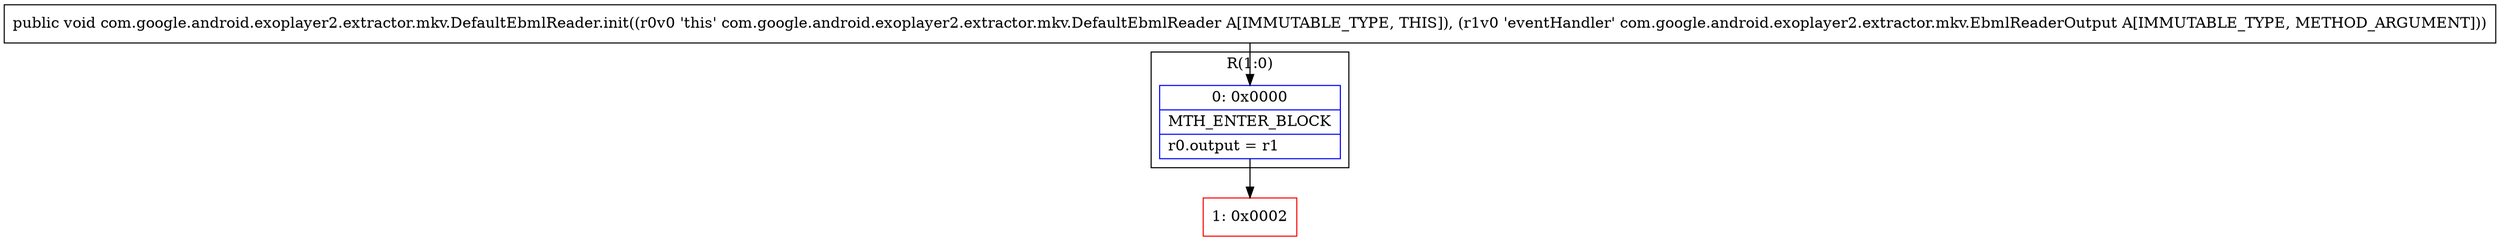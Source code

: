 digraph "CFG forcom.google.android.exoplayer2.extractor.mkv.DefaultEbmlReader.init(Lcom\/google\/android\/exoplayer2\/extractor\/mkv\/EbmlReaderOutput;)V" {
subgraph cluster_Region_848798900 {
label = "R(1:0)";
node [shape=record,color=blue];
Node_0 [shape=record,label="{0\:\ 0x0000|MTH_ENTER_BLOCK\l|r0.output = r1\l}"];
}
Node_1 [shape=record,color=red,label="{1\:\ 0x0002}"];
MethodNode[shape=record,label="{public void com.google.android.exoplayer2.extractor.mkv.DefaultEbmlReader.init((r0v0 'this' com.google.android.exoplayer2.extractor.mkv.DefaultEbmlReader A[IMMUTABLE_TYPE, THIS]), (r1v0 'eventHandler' com.google.android.exoplayer2.extractor.mkv.EbmlReaderOutput A[IMMUTABLE_TYPE, METHOD_ARGUMENT])) }"];
MethodNode -> Node_0;
Node_0 -> Node_1;
}

